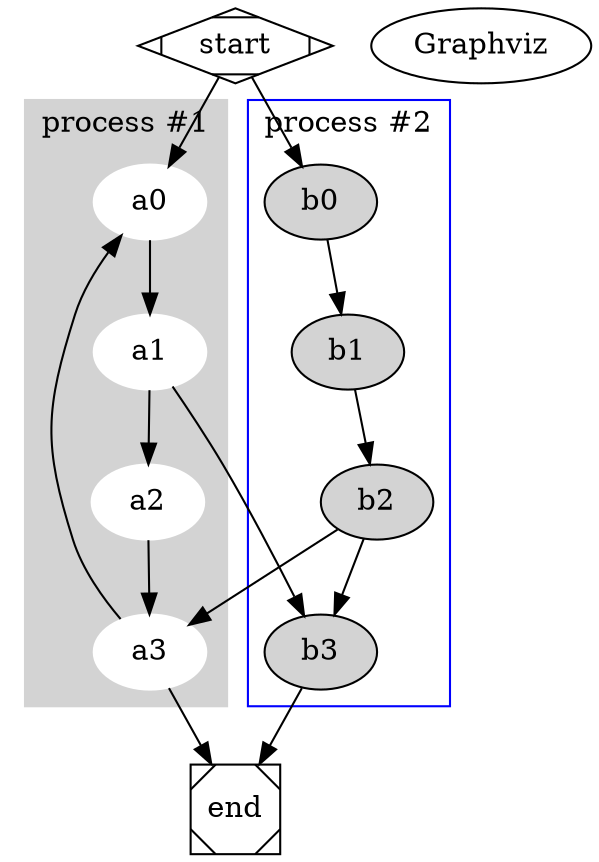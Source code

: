 digraph G {
  subgraph cluster0 {
    node [style=filled,color=white];
    style=filled;
    color=lightgrey;
    a0 -> a1 -> a2 -> a3;
    label = "process #1";
  }
  subgraph cluster1 {
    node [style=filled];
    b0 -> b1 -> b2 -> b3;
    label = "process #2";
    color=blue
  }
  start -> a0;
  start -> b0;
  a1 -> b3;
  b2 -> a3;
  a3 -> a0;Graphviz
  a3 -> end;
  b3 -> end;
  start [shape=Mdiamond];
  end [shape=Msquare];
}

